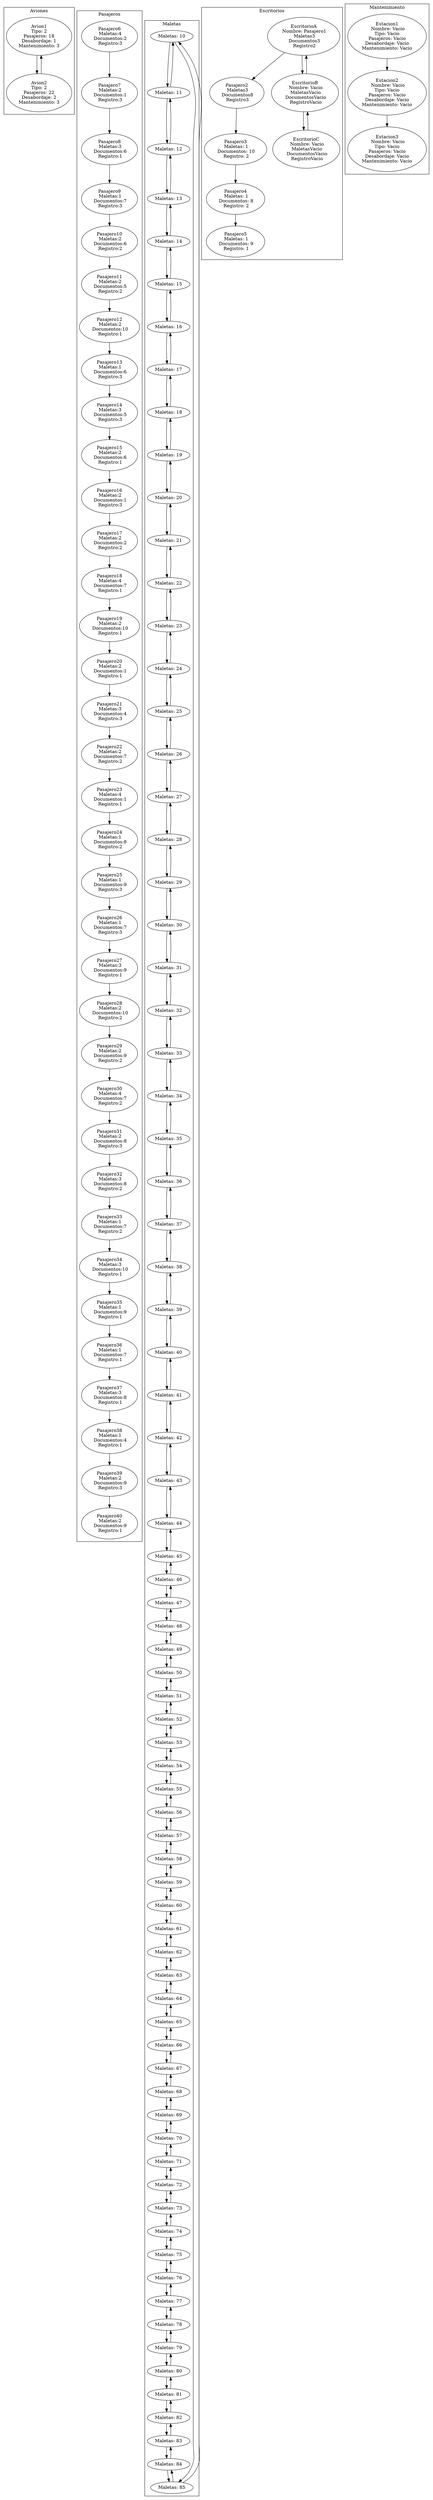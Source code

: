 digraph T{
subgraph cluster_0{
label="Aviones";
nodo1990490935[label="Avion1
Tipo: 2
Pasajeros: 18
Desabordaje: 1
Mantenimiento: 3"];
nodo1990490935->nodo1042138406;
nodo1042138406->nodo1990490935;
nodo1042138406[label="Avion2
Tipo: 2
Pasajeros: 22
Desabordaje: 2
Mantenimiento: 3"];

}subgraph cluster_1{
label="Pasajeros";
nodo601545583[label="Pasajero6
 Maletas:4
 Documentos:2
 Registro:3"];
nodo601545583->nodo1635904888;
nodo1635904888[label="Pasajero7
 Maletas:2
 Documentos:1
 Registro:3"];
nodo1635904888->nodo871064337;
nodo871064337[label="Pasajero8
 Maletas:3
 Documentos:6
 Registro:1"];
nodo871064337->nodo2106601077;
nodo2106601077[label="Pasajero9
 Maletas:1
 Documentos:7
 Registro:3"];
nodo2106601077->nodo140808971;
nodo140808971[label="Pasajero10
 Maletas:2
 Documentos:6
 Registro:2"];
nodo140808971->nodo1717589330;
nodo1717589330[label="Pasajero11
 Maletas:2
 Documentos:5
 Registro:2"];
nodo1717589330->nodo242962788;
nodo242962788[label="Pasajero12
 Maletas:2
 Documentos:10
 Registro:1"];
nodo242962788->nodo1927558488;
nodo1927558488[label="Pasajero13
 Maletas:1
 Documentos:6
 Registro:3"];
nodo1927558488->nodo1580469444;
nodo1580469444[label="Pasajero14
 Maletas:3
 Documentos:5
 Registro:3"];
nodo1580469444->nodo974784661;
nodo974784661[label="Pasajero15
 Maletas:2
 Documentos:6
 Registro:1"];
nodo974784661->nodo1849597635;
nodo1849597635[label="Pasajero16
 Maletas:2
 Documentos:1
 Registro:3"];
nodo1849597635->nodo1025714345;
nodo1025714345[label="Pasajero17
 Maletas:2
 Documentos:2
 Registro:2"];
nodo1025714345->nodo1133466085;
nodo1133466085[label="Pasajero18
 Maletas:4
 Documentos:7
 Registro:1"];
nodo1133466085->nodo187440200;
nodo187440200[label="Pasajero19
 Maletas:2
 Documentos:10
 Registro:1"];
nodo187440200->nodo2045965581;
nodo2045965581[label="Pasajero20
 Maletas:2
 Documentos:1
 Registro:1"];
nodo2045965581->nodo1225424475;
nodo1225424475[label="Pasajero21
 Maletas:3
 Documentos:4
 Registro:3"];
nodo1225424475->nodo435074729;
nodo435074729[label="Pasajero22
 Maletas:2
 Documentos:7
 Registro:2"];
nodo435074729->nodo1917532032;
nodo1917532032[label="Pasajero23
 Maletas:4
 Documentos:1
 Registro:1"];
nodo1917532032->nodo478146137;
nodo478146137[label="Pasajero24
 Maletas:1
 Documentos:8
 Registro:2"];
nodo478146137->nodo110994219;
nodo110994219[label="Pasajero25
 Maletas:1
 Documentos:9
 Registro:3"];
nodo110994219->nodo1781143215;
nodo1781143215[label="Pasajero26
 Maletas:1
 Documentos:7
 Registro:3"];
nodo1781143215->nodo1098308445;
nodo1098308445[label="Pasajero27
 Maletas:3
 Documentos:9
 Registro:1"];
nodo1098308445->nodo572057612;
nodo572057612[label="Pasajero28
 Maletas:2
 Documentos:10
 Registro:2"];
nodo572057612->nodo1240957855;
nodo1240957855[label="Pasajero29
 Maletas:2
 Documentos:9
 Registro:2"];
nodo1240957855->nodo1934781280;
nodo1934781280[label="Pasajero30
 Maletas:4
 Documentos:7
 Registro:2"];
nodo1934781280->nodo76147300;
nodo76147300[label="Pasajero31
 Maletas:2
 Documentos:8
 Registro:3"];
nodo76147300->nodo1639197297;
nodo1639197297[label="Pasajero32
 Maletas:3
 Documentos:8
 Registro:2"];
nodo1639197297->nodo338339491;
nodo338339491[label="Pasajero33
 Maletas:1
 Documentos:7
 Registro:2"];
nodo338339491->nodo1950602797;
nodo1950602797[label="Pasajero34
 Maletas:3
 Documentos:10
 Registro:1"];
nodo1950602797->nodo1062393867;
nodo1062393867[label="Pasajero35
 Maletas:1
 Documentos:9
 Registro:1"];
nodo1062393867->nodo2146802226;
nodo2146802226[label="Pasajero36
 Maletas:1
 Documentos:7
 Registro:1"];
nodo2146802226->nodo1043018961;
nodo1043018961[label="Pasajero37
 Maletas:3
 Documentos:8
 Registro:1"];
nodo1043018961->nodo1412657031;
nodo1412657031[label="Pasajero38
 Maletas:1
 Documentos:4
 Registro:1"];
nodo1412657031->nodo2097706890;
nodo2097706890[label="Pasajero39
 Maletas:2
 Documentos:9
 Registro:3"];
nodo2097706890->nodo788481555;
nodo788481555[label="Pasajero40
 Maletas:2
 Documentos:9
 Registro:1"];

}subgraph cluster_2{
label="Maletas";
nodo932500556[label="Maletas: 10"];
nodo932500556->nodo1198344437;
nodo1198344437->nodo932500556;
nodo1198344437[label="Maletas: 11"];
nodo1198344437->nodo255705968;
nodo255705968->nodo1198344437;
nodo255705968[label="Maletas: 12"];
nodo255705968->nodo881069137;
nodo881069137->nodo255705968;
nodo881069137[label="Maletas: 13"];
nodo881069137->nodo623089721;
nodo623089721->nodo881069137;
nodo623089721[label="Maletas: 14"];
nodo623089721->nodo136599176;
nodo136599176->nodo623089721;
nodo136599176[label="Maletas: 15"];
nodo136599176->nodo1768108735;
nodo1768108735->nodo136599176;
nodo1768108735[label="Maletas: 16"];
nodo1768108735->nodo2098289990;
nodo2098289990->nodo1768108735;
nodo2098289990[label="Maletas: 17"];
nodo2098289990->nodo1154150541;
nodo1154150541->nodo2098289990;
nodo1154150541[label="Maletas: 18"];
nodo1154150541->nodo1852862090;
nodo1852862090->nodo1154150541;
nodo1852862090[label="Maletas: 19"];
nodo1852862090->nodo519458609;
nodo519458609->nodo1852862090;
nodo519458609[label="Maletas: 20"];
nodo519458609->nodo1769654980;
nodo1769654980->nodo519458609;
nodo1769654980[label="Maletas: 21"];
nodo1769654980->nodo2057765374;
nodo2057765374->nodo1769654980;
nodo2057765374[label="Maletas: 22"];
nodo2057765374->nodo399389726;
nodo399389726->nodo2057765374;
nodo399389726[label="Maletas: 23"];
nodo399389726->nodo997031441;
nodo997031441->nodo399389726;
nodo997031441[label="Maletas: 24"];
nodo997031441->nodo75415378;
nodo75415378->nodo997031441;
nodo75415378[label="Maletas: 25"];
nodo75415378->nodo1184163538;
nodo1184163538->nodo75415378;
nodo1184163538[label="Maletas: 26"];
nodo1184163538->nodo547112154;
nodo547112154->nodo1184163538;
nodo547112154[label="Maletas: 27"];
nodo547112154->nodo1884367662;
nodo1884367662->nodo547112154;
nodo1884367662[label="Maletas: 28"];
nodo1884367662->nodo19172953;
nodo19172953->nodo1884367662;
nodo19172953[label="Maletas: 29"];
nodo19172953->nodo1617382105;
nodo1617382105->nodo19172953;
nodo1617382105[label="Maletas: 30"];
nodo1617382105->nodo572483739;
nodo572483739->nodo1617382105;
nodo572483739[label="Maletas: 31"];
nodo572483739->nodo1542336429;
nodo1542336429->nodo572483739;
nodo1542336429[label="Maletas: 32"];
nodo1542336429->nodo2115843279;
nodo2115843279->nodo1542336429;
nodo2115843279[label="Maletas: 33"];
nodo2115843279->nodo611752023;
nodo611752023->nodo2115843279;
nodo611752023[label="Maletas: 34"];
nodo611752023->nodo2104780786;
nodo2104780786->nodo611752023;
nodo2104780786[label="Maletas: 35"];
nodo2104780786->nodo1473096886;
nodo1473096886->nodo2104780786;
nodo1473096886[label="Maletas: 36"];
nodo1473096886->nodo1080115660;
nodo1080115660->nodo1473096886;
nodo1080115660[label="Maletas: 37"];
nodo1080115660->nodo1355140535;
nodo1355140535->nodo1080115660;
nodo1355140535[label="Maletas: 38"];
nodo1355140535->nodo248540074;
nodo248540074->nodo1355140535;
nodo248540074[label="Maletas: 39"];
nodo248540074->nodo1234530977;
nodo1234530977->nodo248540074;
nodo1234530977[label="Maletas: 40"];
nodo1234530977->nodo102069059;
nodo102069059->nodo1234530977;
nodo102069059[label="Maletas: 41"];
nodo102069059->nodo941613100;
nodo941613100->nodo102069059;
nodo941613100[label="Maletas: 42"];
nodo941613100->nodo1812260578;
nodo1812260578->nodo941613100;
nodo1812260578[label="Maletas: 43"];
nodo1812260578->nodo241603001;
nodo241603001->nodo1812260578;
nodo241603001[label="Maletas: 44"];
nodo241603001->nodo591688797;
nodo591688797->nodo241603001;
nodo591688797[label="Maletas: 45"];
nodo591688797->nodo1679687321;
nodo1679687321->nodo591688797;
nodo1679687321[label="Maletas: 46"];
nodo1679687321->nodo795158286;
nodo795158286->nodo1679687321;
nodo795158286[label="Maletas: 47"];
nodo795158286->nodo364150786;
nodo364150786->nodo795158286;
nodo364150786[label="Maletas: 48"];
nodo364150786->nodo366143605;
nodo366143605->nodo364150786;
nodo366143605[label="Maletas: 49"];
nodo366143605->nodo506475872;
nodo506475872->nodo366143605;
nodo506475872[label="Maletas: 50"];
nodo506475872->nodo418069759;
nodo418069759->nodo506475872;
nodo418069759[label="Maletas: 51"];
nodo418069759->nodo695077744;
nodo695077744->nodo418069759;
nodo695077744[label="Maletas: 52"];
nodo695077744->nodo729665384;
nodo729665384->nodo695077744;
nodo729665384[label="Maletas: 53"];
nodo729665384->nodo880370770;
nodo880370770->nodo729665384;
nodo880370770[label="Maletas: 54"];
nodo880370770->nodo1974778598;
nodo1974778598->nodo880370770;
nodo1974778598[label="Maletas: 55"];
nodo1974778598->nodo743967403;
nodo743967403->nodo1974778598;
nodo743967403[label="Maletas: 56"];
nodo743967403->nodo1771804359;
nodo1771804359->nodo743967403;
nodo1771804359[label="Maletas: 57"];
nodo1771804359->nodo381629522;
nodo381629522->nodo1771804359;
nodo381629522[label="Maletas: 58"];
nodo381629522->nodo1175248873;
nodo1175248873->nodo381629522;
nodo1175248873[label="Maletas: 59"];
nodo1175248873->nodo711825617;
nodo711825617->nodo1175248873;
nodo711825617[label="Maletas: 60"];
nodo711825617->nodo536153845;
nodo536153845->nodo711825617;
nodo536153845[label="Maletas: 61"];
nodo536153845->nodo1879553277;
nodo1879553277->nodo536153845;
nodo1879553277[label="Maletas: 62"];
nodo1879553277->nodo1347735171;
nodo1347735171->nodo1879553277;
nodo1347735171[label="Maletas: 63"];
nodo1347735171->nodo372866888;
nodo372866888->nodo1347735171;
nodo372866888[label="Maletas: 64"];
nodo372866888->nodo554453468;
nodo554453468->nodo372866888;
nodo554453468[label="Maletas: 65"];
nodo554453468->nodo1818341724;
nodo1818341724->nodo554453468;
nodo1818341724[label="Maletas: 66"];
nodo1818341724->nodo448223877;
nodo448223877->nodo1818341724;
nodo448223877[label="Maletas: 67"];
nodo448223877->nodo1193911716;
nodo1193911716->nodo448223877;
nodo1193911716[label="Maletas: 68"];
nodo1193911716->nodo69748276;
nodo69748276->nodo1193911716;
nodo69748276[label="Maletas: 69"];
nodo69748276->nodo1696791740;
nodo1696791740->nodo69748276;
nodo1696791740[label="Maletas: 70"];
nodo1696791740->nodo1172435439;
nodo1172435439->nodo1696791740;
nodo1172435439[label="Maletas: 71"];
nodo1172435439->nodo1341094002;
nodo1341094002->nodo1172435439;
nodo1341094002[label="Maletas: 72"];
nodo1341094002->nodo162565725;
nodo162565725->nodo1341094002;
nodo162565725[label="Maletas: 73"];
nodo162565725->nodo2072335563;
nodo2072335563->nodo162565725;
nodo2072335563[label="Maletas: 74"];
nodo2072335563->nodo832679133;
nodo832679133->nodo2072335563;
nodo832679133[label="Maletas: 75"];
nodo832679133->nodo96042611;
nodo96042611->nodo832679133;
nodo96042611[label="Maletas: 76"];
nodo96042611->nodo150391551;
nodo150391551->nodo96042611;
nodo150391551[label="Maletas: 77"];
nodo150391551->nodo1493492774;
nodo1493492774->nodo150391551;
nodo1493492774[label="Maletas: 78"];
nodo1493492774->nodo1702853791;
nodo1702853791->nodo1493492774;
nodo1702853791[label="Maletas: 79"];
nodo1702853791->nodo729537701;
nodo729537701->nodo1702853791;
nodo729537701[label="Maletas: 80"];
nodo729537701->nodo358894087;
nodo358894087->nodo729537701;
nodo358894087[label="Maletas: 81"];
nodo358894087->nodo1807722841;
nodo1807722841->nodo358894087;
nodo1807722841[label="Maletas: 82"];
nodo1807722841->nodo1975171893;
nodo1975171893->nodo1807722841;
nodo1975171893[label="Maletas: 83"];
nodo1975171893->nodo13750227;
nodo13750227->nodo1975171893;
nodo13750227[label="Maletas: 84"];
nodo13750227->nodo928156092;
nodo928156092->nodo13750227;
nodo928156092[label="Maletas: 85"];
nodo928156092->nodo932500556;
nodo932500556->nodo928156092;

}subgraph cluster_3{
label="Escritorios";
nodo885182170[label="EscritorioA
 Nombre: Pasajero1
 Maletas3
 Documentos3
 Registro2"];
nodo556862318[label="Pasajero2
 Maletas3
 Documentos8
 Registro3"];
nodo556862318->nodo24280942;
nodo24280942[label="Pasajero3
 Maletas: 1
 Documentos: 10
 Registro: 2"];
nodo24280942->nodo257132484;
nodo257132484[label="Pasajero4
 Maletas: 1
 Documentos: 8
 Registro: 2"];
nodo257132484->nodo745529595;
nodo745529595[label="Pasajero5
 Maletas: 1
 Documentos: 9
 Registro: 1"];
nodo885182170->nodo2120713903;
nodo2120713903->nodo885182170;
nodo885182170->nodo556862318;
nodo2120713903[label="EscritorioB
 Nombre: Vacio
 MaletasVacio
 DocumentosVacio
 RegistroVacio"];
nodo2120713903->nodo3228833;
nodo3228833->nodo2120713903;
nodo3228833[label="EscritorioC
 Nombre: Vacio
 MaletasVacio
 DocumentosVacio
 RegistroVacio"];

}subgraph cluster_4{
label="Mantenimiento";
nodo229765686[label="Estacion1
 Nombre: Vacio
Tipo: Vacio
Pasajeros: Vacio
Desabordaje: Vacio
Mantenimiento: Vacio"];
nodo229765686->nodo791107908;
nodo791107908[label="Estacion2
 Nombre: Vacio
Tipo: Vacio
Pasajeros: Vacio
Desabordaje: Vacio
Mantenimiento: Vacio"];
nodo791107908->nodo1840771313;
nodo1840771313[label="Estacion3
 Nombre: Vacio
Tipo: Vacio
Pasajeros: Vacio
Desabordaje: Vacio
Mantenimiento: Vacio"];

}subgraph cluster_5{
label="Cola";

}}
